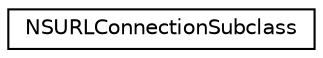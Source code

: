digraph G
{
  edge [fontname="Helvetica",fontsize="10",labelfontname="Helvetica",labelfontsize="10"];
  node [fontname="Helvetica",fontsize="10",shape=record];
  rankdir="LR";
  Node1 [label="NSURLConnectionSubclass",height=0.2,width=0.4,color="black", fillcolor="white", style="filled",URL="$interface_n_s_u_r_l_connection_subclass.html"];
}
